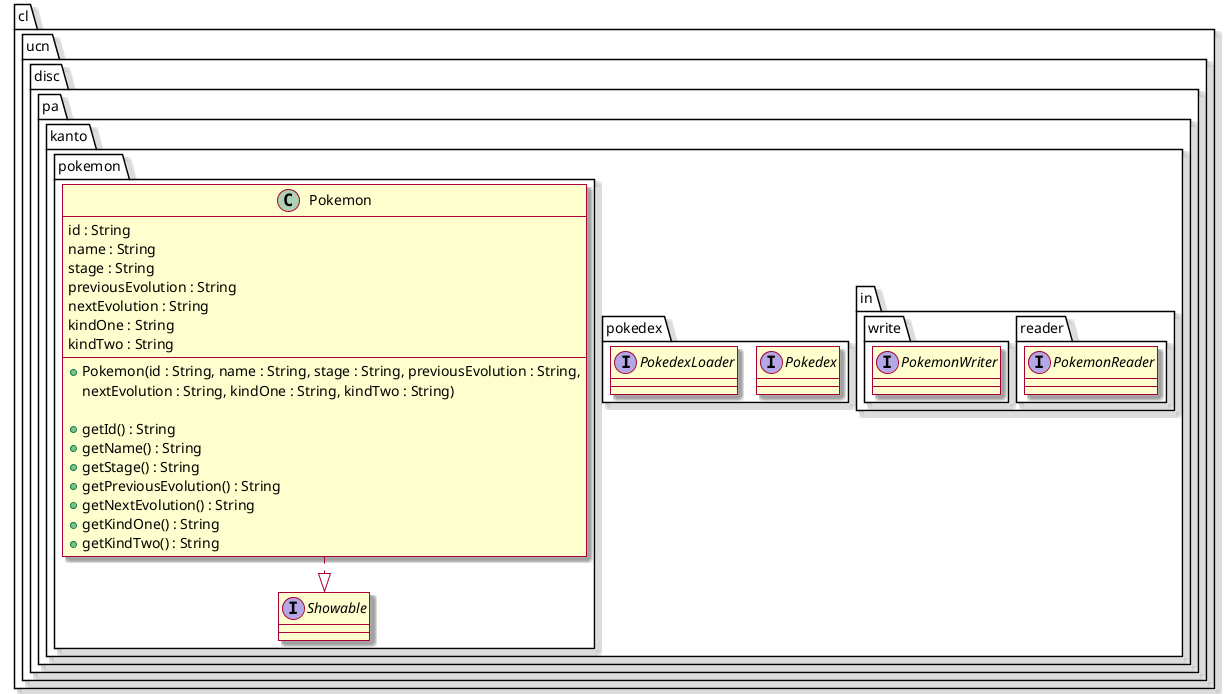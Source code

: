 @startuml
!pragma layout smetana
skin rose

package cl.ucn.disc.pa.kanto {

   package in {

        package reader {

            interface PokemonReader {
            }

        }

        package write {

            interface PokemonWriter {
            }
        }

   }

    package pokedex {

        interface Pokedex {

        }

        interface PokedexLoader {
        }

    }

    package pokemon {

        class Pokemon {

            id : String
            name : String
            stage : String
            previousEvolution : String
            nextEvolution : String
            kindOne : String
            kindTwo : String

            + Pokemon(id : String, name : String, stage : String, previousEvolution : String,
            nextEvolution : String, kindOne : String, kindTwo : String)

            + getId() : String
            + getName() : String
            + getStage() : String
            + getPreviousEvolution() : String
            + getNextEvolution() : String
            + getKindOne() : String
            + getKindTwo() : String




        }

        interface Showable {
        }

    }

    Pokemon ..|> Showable

}

@enduml